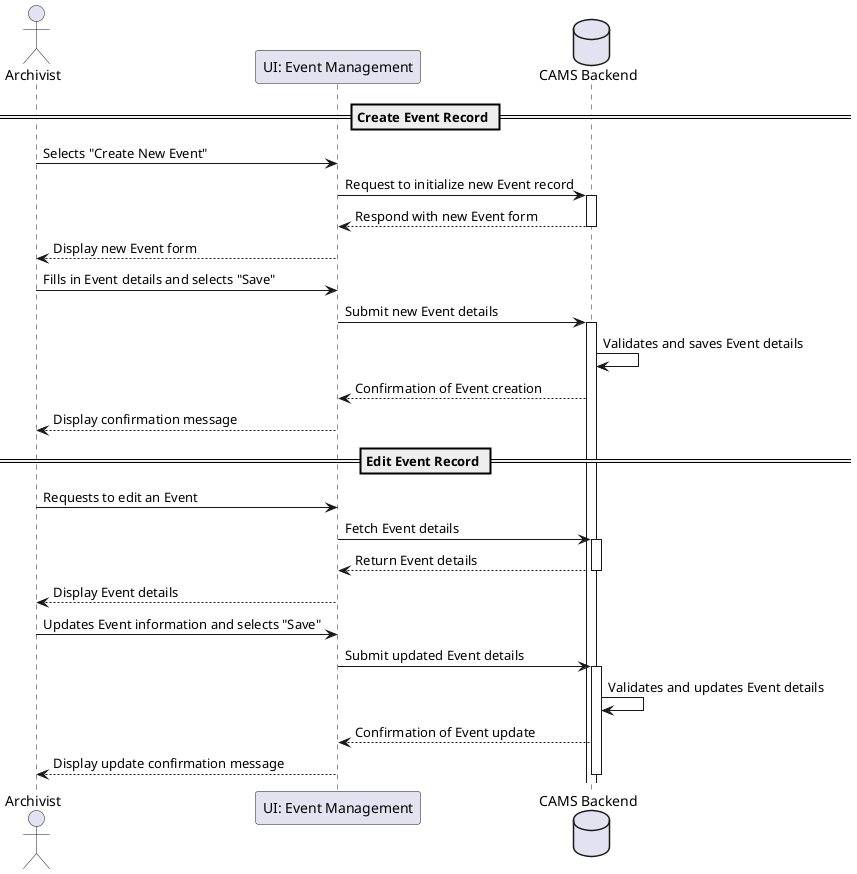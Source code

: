 @startuml
actor Archivist as arch
participant "UI: Event Management" as ui
database "CAMS Backend" as backend

== Create Event Record ==
arch -> ui : Selects "Create New Event"
ui -> backend : Request to initialize new Event record
activate backend
backend --> ui : Respond with new Event form
deactivate backend
ui --> arch : Display new Event form
arch -> ui : Fills in Event details and selects "Save"
ui -> backend : Submit new Event details
activate backend
backend -> backend : Validates and saves Event details
backend --> ui : Confirmation of Event creation
ui --> arch : Display confirmation message

== Edit Event Record ==
arch -> ui : Requests to edit an Event
ui -> backend : Fetch Event details
activate backend
backend --> ui : Return Event details
deactivate backend
ui --> arch : Display Event details
arch -> ui : Updates Event information and selects "Save"
ui -> backend : Submit updated Event details
activate backend
backend -> backend : Validates and updates Event details
backend --> ui : Confirmation of Event update
ui --> arch : Display update confirmation message
deactivate backend

@enduml